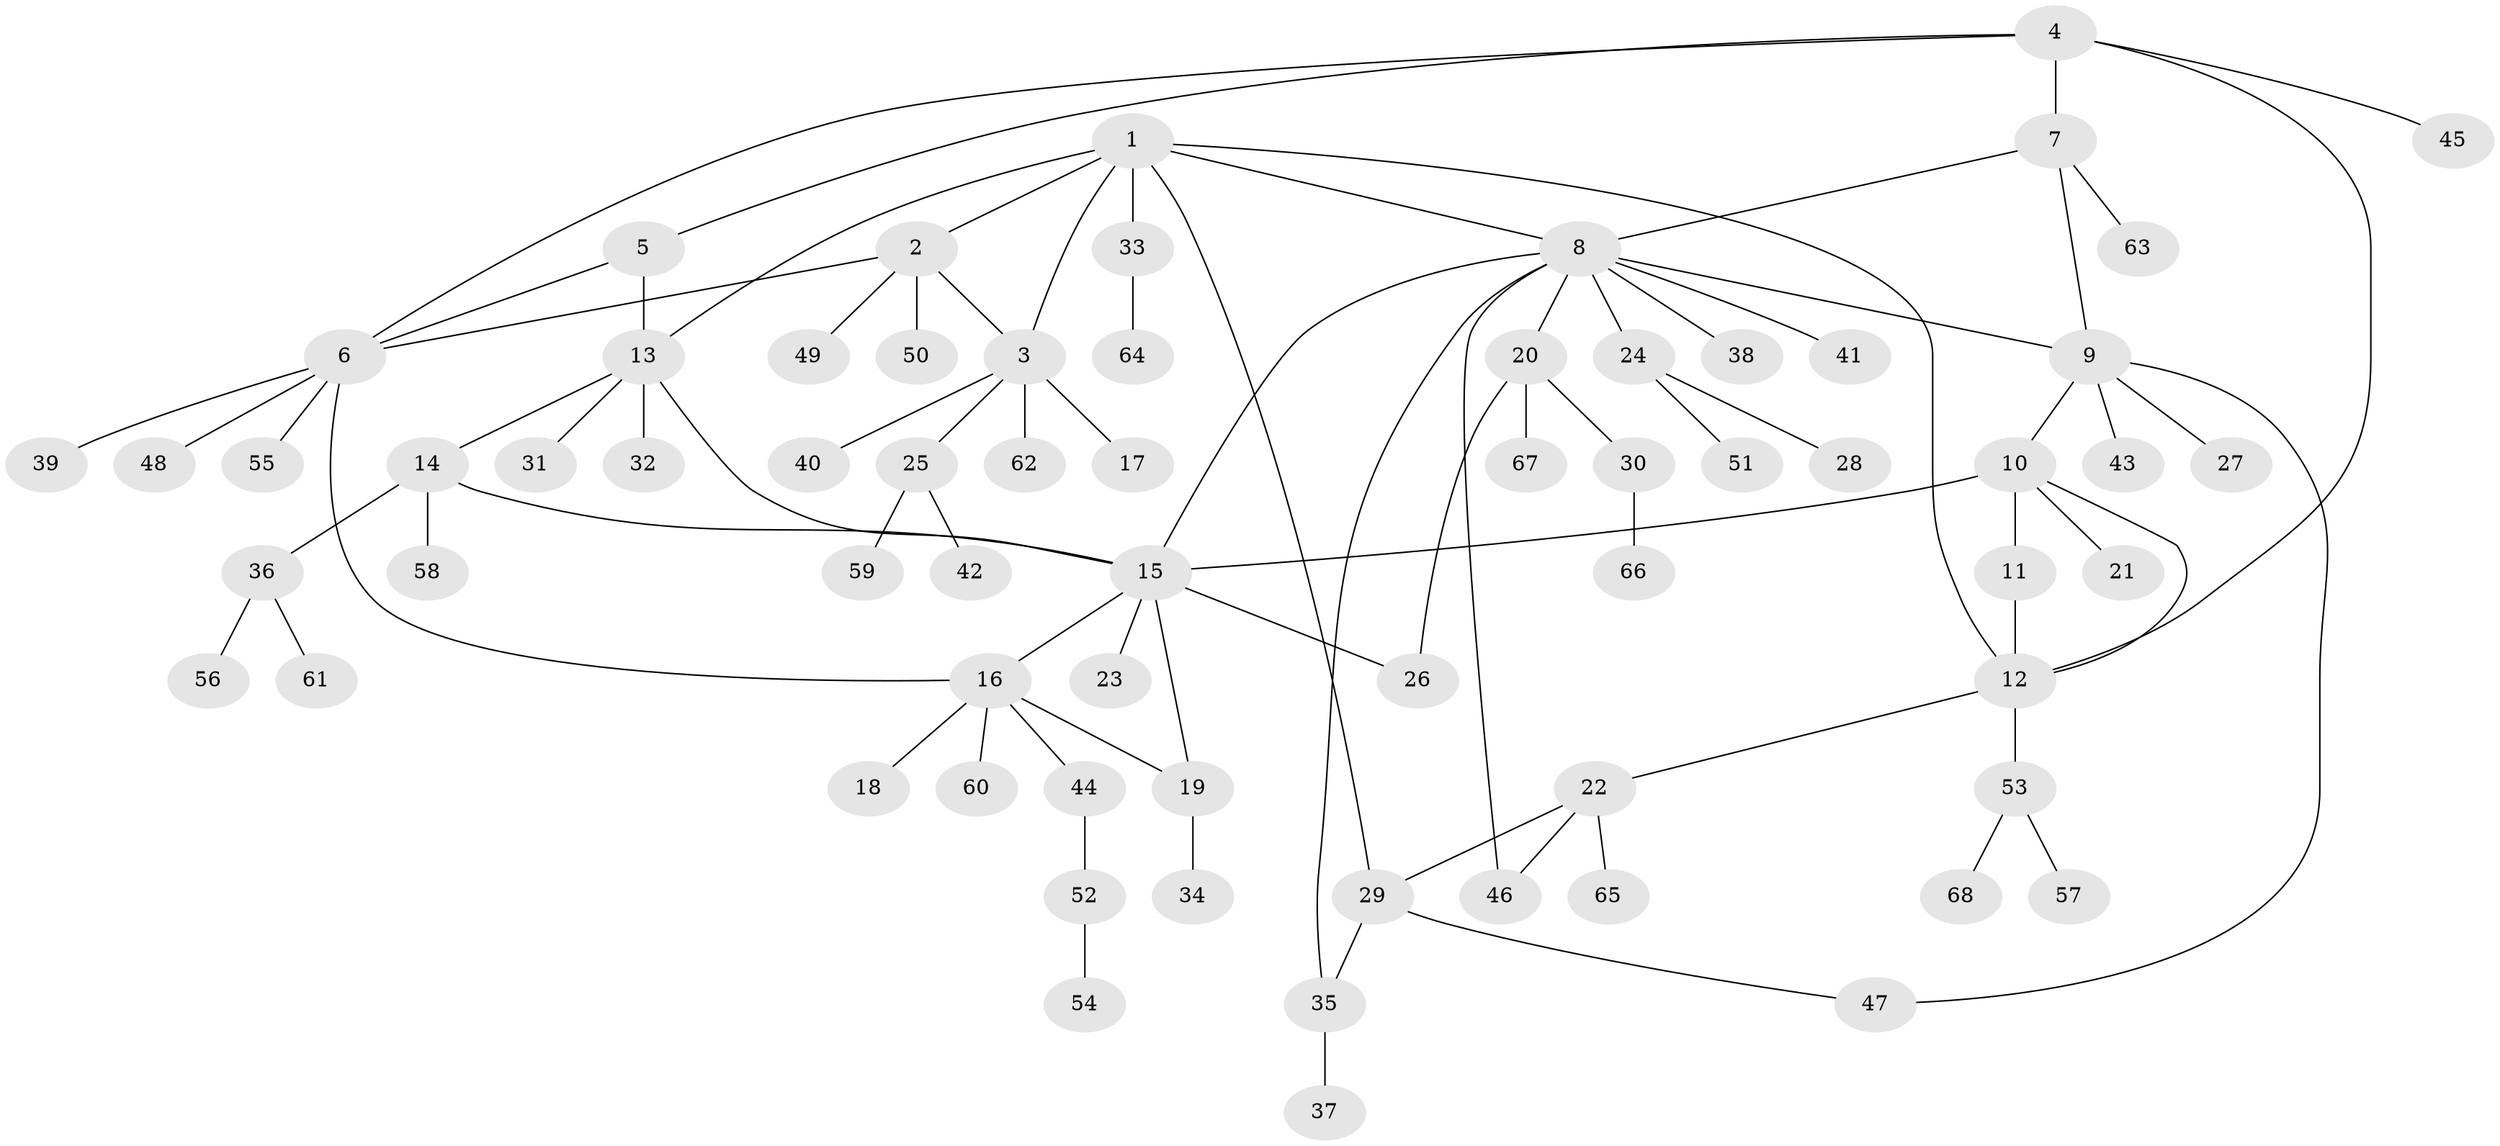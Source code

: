 // Generated by graph-tools (version 1.1) at 2025/26/03/09/25 03:26:46]
// undirected, 68 vertices, 85 edges
graph export_dot {
graph [start="1"]
  node [color=gray90,style=filled];
  1;
  2;
  3;
  4;
  5;
  6;
  7;
  8;
  9;
  10;
  11;
  12;
  13;
  14;
  15;
  16;
  17;
  18;
  19;
  20;
  21;
  22;
  23;
  24;
  25;
  26;
  27;
  28;
  29;
  30;
  31;
  32;
  33;
  34;
  35;
  36;
  37;
  38;
  39;
  40;
  41;
  42;
  43;
  44;
  45;
  46;
  47;
  48;
  49;
  50;
  51;
  52;
  53;
  54;
  55;
  56;
  57;
  58;
  59;
  60;
  61;
  62;
  63;
  64;
  65;
  66;
  67;
  68;
  1 -- 2;
  1 -- 3;
  1 -- 8;
  1 -- 12;
  1 -- 13;
  1 -- 29;
  1 -- 33;
  2 -- 3;
  2 -- 6;
  2 -- 49;
  2 -- 50;
  3 -- 17;
  3 -- 25;
  3 -- 40;
  3 -- 62;
  4 -- 5;
  4 -- 6;
  4 -- 7;
  4 -- 12;
  4 -- 45;
  5 -- 6;
  5 -- 13;
  6 -- 16;
  6 -- 39;
  6 -- 48;
  6 -- 55;
  7 -- 8;
  7 -- 9;
  7 -- 63;
  8 -- 9;
  8 -- 15;
  8 -- 20;
  8 -- 24;
  8 -- 35;
  8 -- 38;
  8 -- 41;
  8 -- 46;
  9 -- 10;
  9 -- 27;
  9 -- 43;
  9 -- 47;
  10 -- 11;
  10 -- 12;
  10 -- 15;
  10 -- 21;
  11 -- 12;
  12 -- 22;
  12 -- 53;
  13 -- 14;
  13 -- 15;
  13 -- 31;
  13 -- 32;
  14 -- 15;
  14 -- 36;
  14 -- 58;
  15 -- 16;
  15 -- 19;
  15 -- 23;
  15 -- 26;
  16 -- 18;
  16 -- 19;
  16 -- 44;
  16 -- 60;
  19 -- 34;
  20 -- 26;
  20 -- 30;
  20 -- 67;
  22 -- 29;
  22 -- 46;
  22 -- 65;
  24 -- 28;
  24 -- 51;
  25 -- 42;
  25 -- 59;
  29 -- 35;
  29 -- 47;
  30 -- 66;
  33 -- 64;
  35 -- 37;
  36 -- 56;
  36 -- 61;
  44 -- 52;
  52 -- 54;
  53 -- 57;
  53 -- 68;
}

